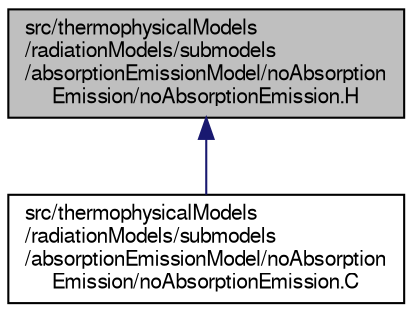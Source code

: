 digraph "src/thermophysicalModels/radiationModels/submodels/absorptionEmissionModel/noAbsorptionEmission/noAbsorptionEmission.H"
{
  bgcolor="transparent";
  edge [fontname="FreeSans",fontsize="10",labelfontname="FreeSans",labelfontsize="10"];
  node [fontname="FreeSans",fontsize="10",shape=record];
  Node301 [label="src/thermophysicalModels\l/radiationModels/submodels\l/absorptionEmissionModel/noAbsorption\lEmission/noAbsorptionEmission.H",height=0.2,width=0.4,color="black", fillcolor="grey75", style="filled", fontcolor="black"];
  Node301 -> Node302 [dir="back",color="midnightblue",fontsize="10",style="solid",fontname="FreeSans"];
  Node302 [label="src/thermophysicalModels\l/radiationModels/submodels\l/absorptionEmissionModel/noAbsorption\lEmission/noAbsorptionEmission.C",height=0.2,width=0.4,color="black",URL="$a16052.html"];
}

